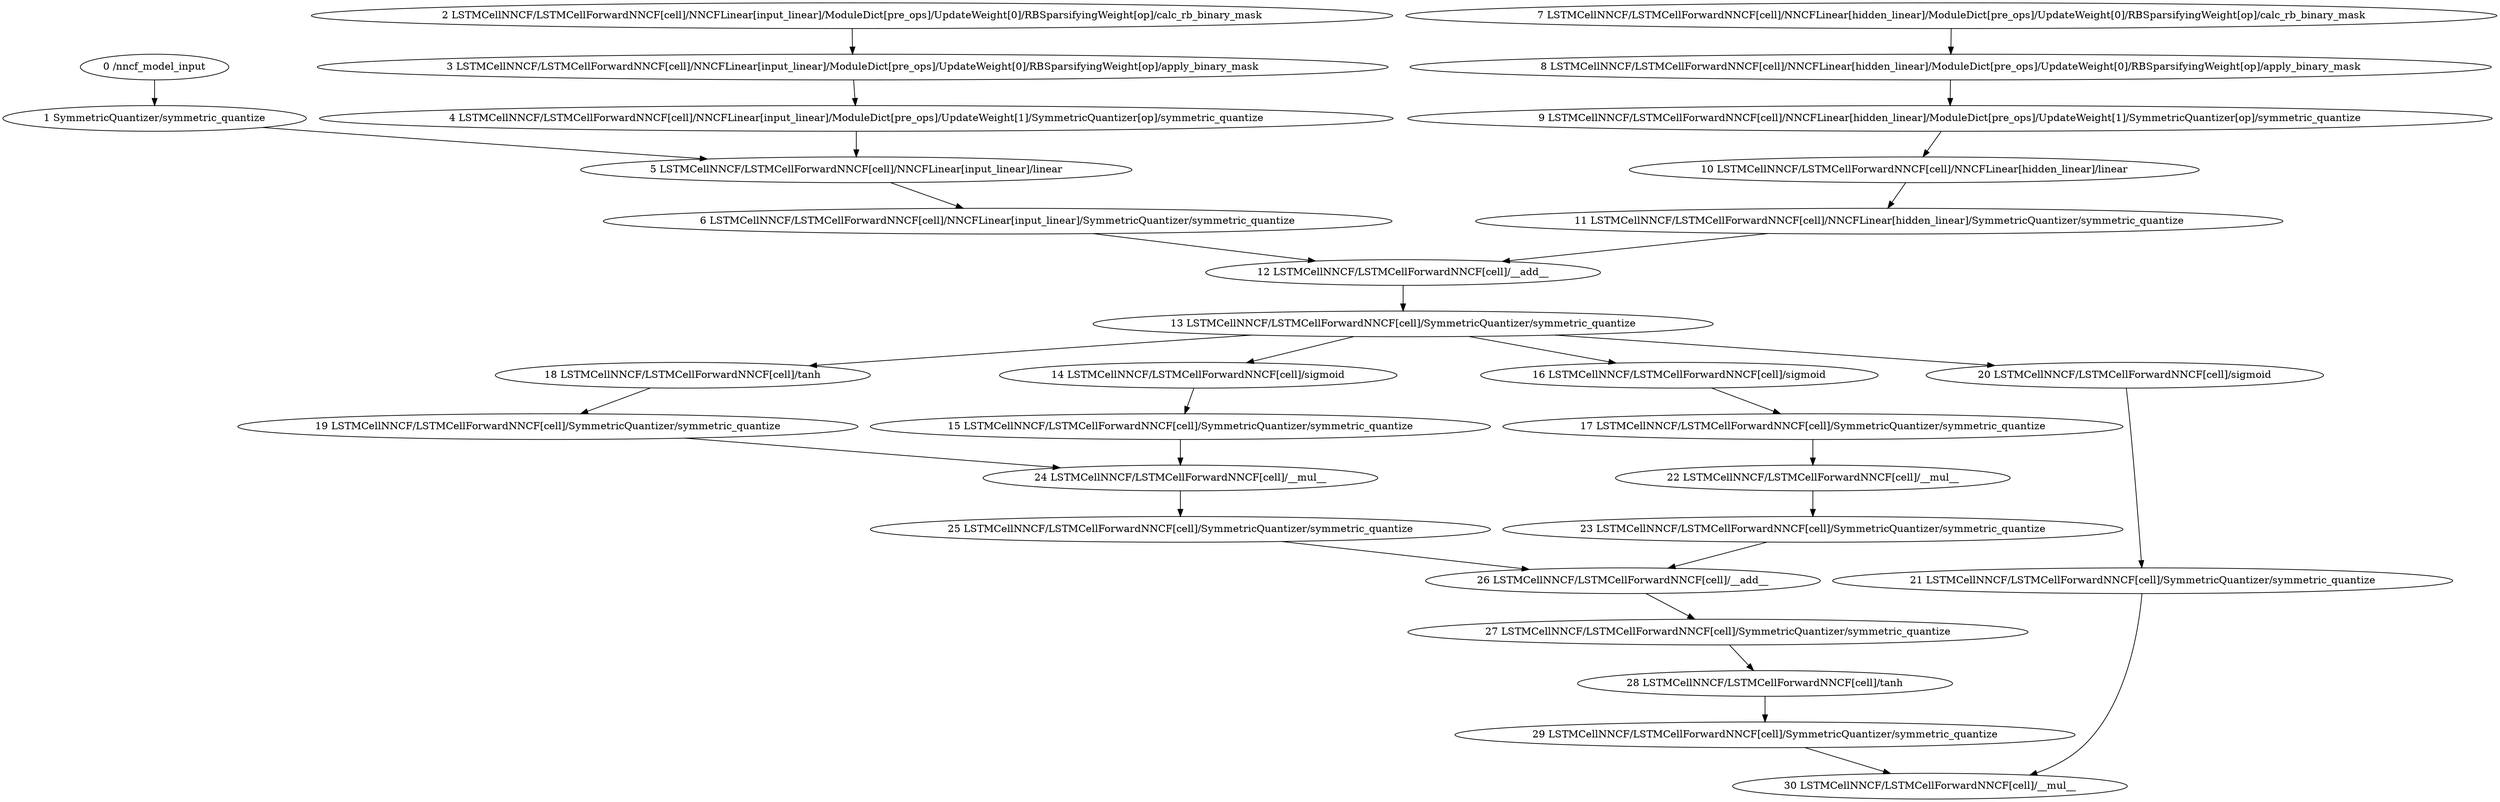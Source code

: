 strict digraph  {
"0 /nncf_model_input" [id=0, scope="", type=nncf_model_input];
"1 SymmetricQuantizer/symmetric_quantize" [id=1, scope=SymmetricQuantizer, type=symmetric_quantize];
"2 LSTMCellNNCF/LSTMCellForwardNNCF[cell]/NNCFLinear[input_linear]/ModuleDict[pre_ops]/UpdateWeight[0]/RBSparsifyingWeight[op]/calc_rb_binary_mask" [id=2, scope="LSTMCellNNCF/LSTMCellForwardNNCF[cell]/NNCFLinear[input_linear]/ModuleDict[pre_ops]/UpdateWeight[0]/RBSparsifyingWeight[op]", type=calc_rb_binary_mask];
"3 LSTMCellNNCF/LSTMCellForwardNNCF[cell]/NNCFLinear[input_linear]/ModuleDict[pre_ops]/UpdateWeight[0]/RBSparsifyingWeight[op]/apply_binary_mask" [id=3, scope="LSTMCellNNCF/LSTMCellForwardNNCF[cell]/NNCFLinear[input_linear]/ModuleDict[pre_ops]/UpdateWeight[0]/RBSparsifyingWeight[op]", type=apply_binary_mask];
"4 LSTMCellNNCF/LSTMCellForwardNNCF[cell]/NNCFLinear[input_linear]/ModuleDict[pre_ops]/UpdateWeight[1]/SymmetricQuantizer[op]/symmetric_quantize" [id=4, scope="LSTMCellNNCF/LSTMCellForwardNNCF[cell]/NNCFLinear[input_linear]/ModuleDict[pre_ops]/UpdateWeight[1]/SymmetricQuantizer[op]", type=symmetric_quantize];
"5 LSTMCellNNCF/LSTMCellForwardNNCF[cell]/NNCFLinear[input_linear]/linear" [id=5, scope="LSTMCellNNCF/LSTMCellForwardNNCF[cell]/NNCFLinear[input_linear]", type=linear];
"6 LSTMCellNNCF/LSTMCellForwardNNCF[cell]/NNCFLinear[input_linear]/SymmetricQuantizer/symmetric_quantize" [id=6, scope="LSTMCellNNCF/LSTMCellForwardNNCF[cell]/NNCFLinear[input_linear]/SymmetricQuantizer", type=symmetric_quantize];
"7 LSTMCellNNCF/LSTMCellForwardNNCF[cell]/NNCFLinear[hidden_linear]/ModuleDict[pre_ops]/UpdateWeight[0]/RBSparsifyingWeight[op]/calc_rb_binary_mask" [id=7, scope="LSTMCellNNCF/LSTMCellForwardNNCF[cell]/NNCFLinear[hidden_linear]/ModuleDict[pre_ops]/UpdateWeight[0]/RBSparsifyingWeight[op]", type=calc_rb_binary_mask];
"8 LSTMCellNNCF/LSTMCellForwardNNCF[cell]/NNCFLinear[hidden_linear]/ModuleDict[pre_ops]/UpdateWeight[0]/RBSparsifyingWeight[op]/apply_binary_mask" [id=8, scope="LSTMCellNNCF/LSTMCellForwardNNCF[cell]/NNCFLinear[hidden_linear]/ModuleDict[pre_ops]/UpdateWeight[0]/RBSparsifyingWeight[op]", type=apply_binary_mask];
"9 LSTMCellNNCF/LSTMCellForwardNNCF[cell]/NNCFLinear[hidden_linear]/ModuleDict[pre_ops]/UpdateWeight[1]/SymmetricQuantizer[op]/symmetric_quantize" [id=9, scope="LSTMCellNNCF/LSTMCellForwardNNCF[cell]/NNCFLinear[hidden_linear]/ModuleDict[pre_ops]/UpdateWeight[1]/SymmetricQuantizer[op]", type=symmetric_quantize];
"10 LSTMCellNNCF/LSTMCellForwardNNCF[cell]/NNCFLinear[hidden_linear]/linear" [id=10, scope="LSTMCellNNCF/LSTMCellForwardNNCF[cell]/NNCFLinear[hidden_linear]", type=linear];
"11 LSTMCellNNCF/LSTMCellForwardNNCF[cell]/NNCFLinear[hidden_linear]/SymmetricQuantizer/symmetric_quantize" [id=11, scope="LSTMCellNNCF/LSTMCellForwardNNCF[cell]/NNCFLinear[hidden_linear]/SymmetricQuantizer", type=symmetric_quantize];
"12 LSTMCellNNCF/LSTMCellForwardNNCF[cell]/__add__" [id=12, scope="LSTMCellNNCF/LSTMCellForwardNNCF[cell]", type=__add__];
"13 LSTMCellNNCF/LSTMCellForwardNNCF[cell]/SymmetricQuantizer/symmetric_quantize" [id=13, scope="LSTMCellNNCF/LSTMCellForwardNNCF[cell]/SymmetricQuantizer", type=symmetric_quantize];
"14 LSTMCellNNCF/LSTMCellForwardNNCF[cell]/sigmoid" [id=14, scope="LSTMCellNNCF/LSTMCellForwardNNCF[cell]", type=sigmoid];
"15 LSTMCellNNCF/LSTMCellForwardNNCF[cell]/SymmetricQuantizer/symmetric_quantize" [id=15, scope="LSTMCellNNCF/LSTMCellForwardNNCF[cell]/SymmetricQuantizer", type=symmetric_quantize];
"16 LSTMCellNNCF/LSTMCellForwardNNCF[cell]/sigmoid" [id=16, scope="LSTMCellNNCF/LSTMCellForwardNNCF[cell]", type=sigmoid];
"17 LSTMCellNNCF/LSTMCellForwardNNCF[cell]/SymmetricQuantizer/symmetric_quantize" [id=17, scope="LSTMCellNNCF/LSTMCellForwardNNCF[cell]/SymmetricQuantizer", type=symmetric_quantize];
"18 LSTMCellNNCF/LSTMCellForwardNNCF[cell]/tanh" [id=18, scope="LSTMCellNNCF/LSTMCellForwardNNCF[cell]", type=tanh];
"19 LSTMCellNNCF/LSTMCellForwardNNCF[cell]/SymmetricQuantizer/symmetric_quantize" [id=19, scope="LSTMCellNNCF/LSTMCellForwardNNCF[cell]/SymmetricQuantizer", type=symmetric_quantize];
"20 LSTMCellNNCF/LSTMCellForwardNNCF[cell]/sigmoid" [id=20, scope="LSTMCellNNCF/LSTMCellForwardNNCF[cell]", type=sigmoid];
"21 LSTMCellNNCF/LSTMCellForwardNNCF[cell]/SymmetricQuantizer/symmetric_quantize" [id=21, scope="LSTMCellNNCF/LSTMCellForwardNNCF[cell]/SymmetricQuantizer", type=symmetric_quantize];
"22 LSTMCellNNCF/LSTMCellForwardNNCF[cell]/__mul__" [id=22, scope="LSTMCellNNCF/LSTMCellForwardNNCF[cell]", type=__mul__];
"23 LSTMCellNNCF/LSTMCellForwardNNCF[cell]/SymmetricQuantizer/symmetric_quantize" [id=23, scope="LSTMCellNNCF/LSTMCellForwardNNCF[cell]/SymmetricQuantizer", type=symmetric_quantize];
"24 LSTMCellNNCF/LSTMCellForwardNNCF[cell]/__mul__" [id=24, scope="LSTMCellNNCF/LSTMCellForwardNNCF[cell]", type=__mul__];
"25 LSTMCellNNCF/LSTMCellForwardNNCF[cell]/SymmetricQuantizer/symmetric_quantize" [id=25, scope="LSTMCellNNCF/LSTMCellForwardNNCF[cell]/SymmetricQuantizer", type=symmetric_quantize];
"26 LSTMCellNNCF/LSTMCellForwardNNCF[cell]/__add__" [id=26, scope="LSTMCellNNCF/LSTMCellForwardNNCF[cell]", type=__add__];
"27 LSTMCellNNCF/LSTMCellForwardNNCF[cell]/SymmetricQuantizer/symmetric_quantize" [id=27, scope="LSTMCellNNCF/LSTMCellForwardNNCF[cell]/SymmetricQuantizer", type=symmetric_quantize];
"28 LSTMCellNNCF/LSTMCellForwardNNCF[cell]/tanh" [id=28, scope="LSTMCellNNCF/LSTMCellForwardNNCF[cell]", type=tanh];
"29 LSTMCellNNCF/LSTMCellForwardNNCF[cell]/SymmetricQuantizer/symmetric_quantize" [id=29, scope="LSTMCellNNCF/LSTMCellForwardNNCF[cell]/SymmetricQuantizer", type=symmetric_quantize];
"30 LSTMCellNNCF/LSTMCellForwardNNCF[cell]/__mul__" [id=30, scope="LSTMCellNNCF/LSTMCellForwardNNCF[cell]", type=__mul__];
"0 /nncf_model_input" -> "1 SymmetricQuantizer/symmetric_quantize";
"1 SymmetricQuantizer/symmetric_quantize" -> "5 LSTMCellNNCF/LSTMCellForwardNNCF[cell]/NNCFLinear[input_linear]/linear";
"2 LSTMCellNNCF/LSTMCellForwardNNCF[cell]/NNCFLinear[input_linear]/ModuleDict[pre_ops]/UpdateWeight[0]/RBSparsifyingWeight[op]/calc_rb_binary_mask" -> "3 LSTMCellNNCF/LSTMCellForwardNNCF[cell]/NNCFLinear[input_linear]/ModuleDict[pre_ops]/UpdateWeight[0]/RBSparsifyingWeight[op]/apply_binary_mask";
"3 LSTMCellNNCF/LSTMCellForwardNNCF[cell]/NNCFLinear[input_linear]/ModuleDict[pre_ops]/UpdateWeight[0]/RBSparsifyingWeight[op]/apply_binary_mask" -> "4 LSTMCellNNCF/LSTMCellForwardNNCF[cell]/NNCFLinear[input_linear]/ModuleDict[pre_ops]/UpdateWeight[1]/SymmetricQuantizer[op]/symmetric_quantize";
"4 LSTMCellNNCF/LSTMCellForwardNNCF[cell]/NNCFLinear[input_linear]/ModuleDict[pre_ops]/UpdateWeight[1]/SymmetricQuantizer[op]/symmetric_quantize" -> "5 LSTMCellNNCF/LSTMCellForwardNNCF[cell]/NNCFLinear[input_linear]/linear";
"5 LSTMCellNNCF/LSTMCellForwardNNCF[cell]/NNCFLinear[input_linear]/linear" -> "6 LSTMCellNNCF/LSTMCellForwardNNCF[cell]/NNCFLinear[input_linear]/SymmetricQuantizer/symmetric_quantize";
"7 LSTMCellNNCF/LSTMCellForwardNNCF[cell]/NNCFLinear[hidden_linear]/ModuleDict[pre_ops]/UpdateWeight[0]/RBSparsifyingWeight[op]/calc_rb_binary_mask" -> "8 LSTMCellNNCF/LSTMCellForwardNNCF[cell]/NNCFLinear[hidden_linear]/ModuleDict[pre_ops]/UpdateWeight[0]/RBSparsifyingWeight[op]/apply_binary_mask";
"8 LSTMCellNNCF/LSTMCellForwardNNCF[cell]/NNCFLinear[hidden_linear]/ModuleDict[pre_ops]/UpdateWeight[0]/RBSparsifyingWeight[op]/apply_binary_mask" -> "9 LSTMCellNNCF/LSTMCellForwardNNCF[cell]/NNCFLinear[hidden_linear]/ModuleDict[pre_ops]/UpdateWeight[1]/SymmetricQuantizer[op]/symmetric_quantize";
"6 LSTMCellNNCF/LSTMCellForwardNNCF[cell]/NNCFLinear[input_linear]/SymmetricQuantizer/symmetric_quantize" -> "12 LSTMCellNNCF/LSTMCellForwardNNCF[cell]/__add__";
"9 LSTMCellNNCF/LSTMCellForwardNNCF[cell]/NNCFLinear[hidden_linear]/ModuleDict[pre_ops]/UpdateWeight[1]/SymmetricQuantizer[op]/symmetric_quantize" -> "10 LSTMCellNNCF/LSTMCellForwardNNCF[cell]/NNCFLinear[hidden_linear]/linear";
"10 LSTMCellNNCF/LSTMCellForwardNNCF[cell]/NNCFLinear[hidden_linear]/linear" -> "11 LSTMCellNNCF/LSTMCellForwardNNCF[cell]/NNCFLinear[hidden_linear]/SymmetricQuantizer/symmetric_quantize";
"11 LSTMCellNNCF/LSTMCellForwardNNCF[cell]/NNCFLinear[hidden_linear]/SymmetricQuantizer/symmetric_quantize" -> "12 LSTMCellNNCF/LSTMCellForwardNNCF[cell]/__add__";
"12 LSTMCellNNCF/LSTMCellForwardNNCF[cell]/__add__" -> "13 LSTMCellNNCF/LSTMCellForwardNNCF[cell]/SymmetricQuantizer/symmetric_quantize";
"13 LSTMCellNNCF/LSTMCellForwardNNCF[cell]/SymmetricQuantizer/symmetric_quantize" -> "14 LSTMCellNNCF/LSTMCellForwardNNCF[cell]/sigmoid";
"13 LSTMCellNNCF/LSTMCellForwardNNCF[cell]/SymmetricQuantizer/symmetric_quantize" -> "16 LSTMCellNNCF/LSTMCellForwardNNCF[cell]/sigmoid";
"13 LSTMCellNNCF/LSTMCellForwardNNCF[cell]/SymmetricQuantizer/symmetric_quantize" -> "18 LSTMCellNNCF/LSTMCellForwardNNCF[cell]/tanh";
"13 LSTMCellNNCF/LSTMCellForwardNNCF[cell]/SymmetricQuantizer/symmetric_quantize" -> "20 LSTMCellNNCF/LSTMCellForwardNNCF[cell]/sigmoid";
"14 LSTMCellNNCF/LSTMCellForwardNNCF[cell]/sigmoid" -> "15 LSTMCellNNCF/LSTMCellForwardNNCF[cell]/SymmetricQuantizer/symmetric_quantize";
"15 LSTMCellNNCF/LSTMCellForwardNNCF[cell]/SymmetricQuantizer/symmetric_quantize" -> "24 LSTMCellNNCF/LSTMCellForwardNNCF[cell]/__mul__";
"16 LSTMCellNNCF/LSTMCellForwardNNCF[cell]/sigmoid" -> "17 LSTMCellNNCF/LSTMCellForwardNNCF[cell]/SymmetricQuantizer/symmetric_quantize";
"17 LSTMCellNNCF/LSTMCellForwardNNCF[cell]/SymmetricQuantizer/symmetric_quantize" -> "22 LSTMCellNNCF/LSTMCellForwardNNCF[cell]/__mul__";
"18 LSTMCellNNCF/LSTMCellForwardNNCF[cell]/tanh" -> "19 LSTMCellNNCF/LSTMCellForwardNNCF[cell]/SymmetricQuantizer/symmetric_quantize";
"19 LSTMCellNNCF/LSTMCellForwardNNCF[cell]/SymmetricQuantizer/symmetric_quantize" -> "24 LSTMCellNNCF/LSTMCellForwardNNCF[cell]/__mul__";
"20 LSTMCellNNCF/LSTMCellForwardNNCF[cell]/sigmoid" -> "21 LSTMCellNNCF/LSTMCellForwardNNCF[cell]/SymmetricQuantizer/symmetric_quantize";
"21 LSTMCellNNCF/LSTMCellForwardNNCF[cell]/SymmetricQuantizer/symmetric_quantize" -> "30 LSTMCellNNCF/LSTMCellForwardNNCF[cell]/__mul__";
"22 LSTMCellNNCF/LSTMCellForwardNNCF[cell]/__mul__" -> "23 LSTMCellNNCF/LSTMCellForwardNNCF[cell]/SymmetricQuantizer/symmetric_quantize";
"23 LSTMCellNNCF/LSTMCellForwardNNCF[cell]/SymmetricQuantizer/symmetric_quantize" -> "26 LSTMCellNNCF/LSTMCellForwardNNCF[cell]/__add__";
"24 LSTMCellNNCF/LSTMCellForwardNNCF[cell]/__mul__" -> "25 LSTMCellNNCF/LSTMCellForwardNNCF[cell]/SymmetricQuantizer/symmetric_quantize";
"25 LSTMCellNNCF/LSTMCellForwardNNCF[cell]/SymmetricQuantizer/symmetric_quantize" -> "26 LSTMCellNNCF/LSTMCellForwardNNCF[cell]/__add__";
"26 LSTMCellNNCF/LSTMCellForwardNNCF[cell]/__add__" -> "27 LSTMCellNNCF/LSTMCellForwardNNCF[cell]/SymmetricQuantizer/symmetric_quantize";
"27 LSTMCellNNCF/LSTMCellForwardNNCF[cell]/SymmetricQuantizer/symmetric_quantize" -> "28 LSTMCellNNCF/LSTMCellForwardNNCF[cell]/tanh";
"28 LSTMCellNNCF/LSTMCellForwardNNCF[cell]/tanh" -> "29 LSTMCellNNCF/LSTMCellForwardNNCF[cell]/SymmetricQuantizer/symmetric_quantize";
"29 LSTMCellNNCF/LSTMCellForwardNNCF[cell]/SymmetricQuantizer/symmetric_quantize" -> "30 LSTMCellNNCF/LSTMCellForwardNNCF[cell]/__mul__";
}
